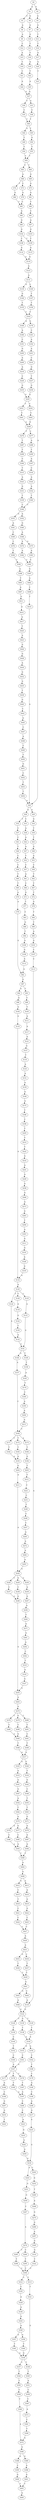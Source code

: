 strict digraph  {
	S0 -> S1 [ label = A ];
	S0 -> S2 [ label = G ];
	S1 -> S3 [ label = C ];
	S1 -> S4 [ label = G ];
	S2 -> S5 [ label = G ];
	S3 -> S6 [ label = A ];
	S4 -> S7 [ label = G ];
	S5 -> S8 [ label = G ];
	S6 -> S9 [ label = A ];
	S7 -> S10 [ label = G ];
	S8 -> S11 [ label = T ];
	S9 -> S12 [ label = C ];
	S10 -> S13 [ label = T ];
	S11 -> S14 [ label = T ];
	S12 -> S15 [ label = A ];
	S13 -> S16 [ label = T ];
	S14 -> S17 [ label = A ];
	S15 -> S18 [ label = T ];
	S16 -> S19 [ label = A ];
	S17 -> S20 [ label = G ];
	S18 -> S21 [ label = C ];
	S19 -> S22 [ label = T ];
	S20 -> S23 [ label = T ];
	S21 -> S24 [ label = A ];
	S22 -> S25 [ label = A ];
	S23 -> S26 [ label = A ];
	S24 -> S27 [ label = G ];
	S25 -> S27 [ label = G ];
	S26 -> S28 [ label = G ];
	S26 -> S29 [ label = A ];
	S27 -> S30 [ label = T ];
	S27 -> S31 [ label = G ];
	S28 -> S32 [ label = T ];
	S28 -> S33 [ label = C ];
	S29 -> S34 [ label = G ];
	S30 -> S35 [ label = C ];
	S31 -> S36 [ label = C ];
	S32 -> S37 [ label = C ];
	S33 -> S38 [ label = A ];
	S34 -> S39 [ label = T ];
	S35 -> S40 [ label = T ];
	S36 -> S40 [ label = T ];
	S37 -> S41 [ label = C ];
	S38 -> S42 [ label = A ];
	S39 -> S43 [ label = T ];
	S40 -> S44 [ label = G ];
	S40 -> S45 [ label = T ];
	S41 -> S46 [ label = T ];
	S42 -> S47 [ label = A ];
	S43 -> S48 [ label = G ];
	S44 -> S49 [ label = T ];
	S45 -> S50 [ label = G ];
	S46 -> S51 [ label = C ];
	S47 -> S52 [ label = T ];
	S48 -> S53 [ label = A ];
	S49 -> S54 [ label = T ];
	S50 -> S55 [ label = T ];
	S51 -> S56 [ label = C ];
	S52 -> S57 [ label = C ];
	S53 -> S58 [ label = C ];
	S54 -> S59 [ label = T ];
	S55 -> S59 [ label = T ];
	S56 -> S60 [ label = T ];
	S57 -> S61 [ label = A ];
	S58 -> S62 [ label = T ];
	S59 -> S63 [ label = C ];
	S59 -> S64 [ label = T ];
	S60 -> S65 [ label = T ];
	S61 -> S66 [ label = C ];
	S62 -> S67 [ label = T ];
	S63 -> S68 [ label = A ];
	S64 -> S69 [ label = G ];
	S65 -> S70 [ label = A ];
	S66 -> S71 [ label = G ];
	S67 -> S72 [ label = T ];
	S68 -> S73 [ label = C ];
	S68 -> S74 [ label = T ];
	S69 -> S75 [ label = G ];
	S70 -> S76 [ label = A ];
	S71 -> S77 [ label = T ];
	S72 -> S78 [ label = G ];
	S73 -> S79 [ label = G ];
	S74 -> S80 [ label = G ];
	S75 -> S81 [ label = G ];
	S76 -> S82 [ label = G ];
	S77 -> S83 [ label = C ];
	S78 -> S84 [ label = T ];
	S79 -> S85 [ label = C ];
	S80 -> S85 [ label = C ];
	S81 -> S86 [ label = T ];
	S82 -> S87 [ label = G ];
	S83 -> S88 [ label = G ];
	S84 -> S89 [ label = T ];
	S85 -> S90 [ label = A ];
	S86 -> S91 [ label = C ];
	S87 -> S92 [ label = A ];
	S87 -> S93 [ label = T ];
	S88 -> S94 [ label = T ];
	S89 -> S95 [ label = A ];
	S90 -> S96 [ label = G ];
	S91 -> S97 [ label = A ];
	S92 -> S98 [ label = A ];
	S93 -> S99 [ label = T ];
	S94 -> S100 [ label = G ];
	S95 -> S101 [ label = G ];
	S96 -> S102 [ label = G ];
	S97 -> S103 [ label = G ];
	S98 -> S104 [ label = G ];
	S99 -> S105 [ label = T ];
	S100 -> S106 [ label = G ];
	S101 -> S107 [ label = C ];
	S102 -> S108 [ label = C ];
	S102 -> S109 [ label = T ];
	S103 -> S109 [ label = T ];
	S104 -> S110 [ label = G ];
	S105 -> S111 [ label = A ];
	S106 -> S112 [ label = A ];
	S107 -> S113 [ label = C ];
	S108 -> S114 [ label = A ];
	S109 -> S115 [ label = A ];
	S110 -> S116 [ label = A ];
	S111 -> S117 [ label = A ];
	S112 -> S82 [ label = G ];
	S113 -> S118 [ label = A ];
	S114 -> S119 [ label = G ];
	S115 -> S119 [ label = G ];
	S116 -> S120 [ label = A ];
	S117 -> S121 [ label = A ];
	S118 -> S122 [ label = G ];
	S119 -> S123 [ label = A ];
	S120 -> S124 [ label = T ];
	S120 -> S125 [ label = C ];
	S120 -> S126 [ label = T ];
	S121 -> S127 [ label = G ];
	S122 -> S128 [ label = C ];
	S122 -> S129 [ label = T ];
	S122 -> S130 [ label = G ];
	S123 -> S131 [ label = A ];
	S124 -> S132 [ label = A ];
	S125 -> S133 [ label = A ];
	S126 -> S134 [ label = A ];
	S127 -> S135 [ label = T ];
	S128 -> S136 [ label = T ];
	S129 -> S137 [ label = T ];
	S130 -> S138 [ label = T ];
	S131 -> S139 [ label = G ];
	S131 -> S140 [ label = C ];
	S132 -> S141 [ label = G ];
	S133 -> S141 [ label = G ];
	S134 -> S142 [ label = G ];
	S135 -> S143 [ label = A ];
	S136 -> S144 [ label = C ];
	S137 -> S145 [ label = A ];
	S138 -> S145 [ label = A ];
	S139 -> S146 [ label = G ];
	S140 -> S147 [ label = T ];
	S141 -> S148 [ label = G ];
	S141 -> S149 [ label = T ];
	S142 -> S150 [ label = T ];
	S143 -> S151 [ label = A ];
	S144 -> S152 [ label = T ];
	S145 -> S153 [ label = G ];
	S145 -> S154 [ label = A ];
	S146 -> S155 [ label = T ];
	S147 -> S156 [ label = T ];
	S148 -> S157 [ label = A ];
	S149 -> S158 [ label = T ];
	S150 -> S132 [ label = A ];
	S151 -> S159 [ label = A ];
	S152 -> S160 [ label = C ];
	S153 -> S161 [ label = C ];
	S154 -> S162 [ label = C ];
	S155 -> S163 [ label = C ];
	S156 -> S163 [ label = C ];
	S157 -> S164 [ label = C ];
	S158 -> S165 [ label = A ];
	S159 -> S166 [ label = G ];
	S160 -> S167 [ label = A ];
	S161 -> S167 [ label = A ];
	S162 -> S168 [ label = T ];
	S163 -> S169 [ label = A ];
	S163 -> S170 [ label = G ];
	S164 -> S171 [ label = C ];
	S164 -> S172 [ label = T ];
	S164 -> S173 [ label = A ];
	S165 -> S174 [ label = T ];
	S166 -> S175 [ label = A ];
	S167 -> S176 [ label = C ];
	S167 -> S177 [ label = T ];
	S167 -> S178 [ label = T ];
	S168 -> S179 [ label = C ];
	S169 -> S180 [ label = A ];
	S170 -> S181 [ label = C ];
	S171 -> S182 [ label = T ];
	S172 -> S183 [ label = T ];
	S173 -> S184 [ label = T ];
	S174 -> S185 [ label = C ];
	S175 -> S186 [ label = T ];
	S176 -> S187 [ label = T ];
	S177 -> S188 [ label = A ];
	S178 -> S189 [ label = T ];
	S179 -> S190 [ label = A ];
	S180 -> S191 [ label = C ];
	S181 -> S192 [ label = A ];
	S182 -> S193 [ label = A ];
	S183 -> S193 [ label = A ];
	S184 -> S194 [ label = G ];
	S185 -> S195 [ label = A ];
	S186 -> S196 [ label = C ];
	S187 -> S197 [ label = A ];
	S188 -> S198 [ label = C ];
	S189 -> S197 [ label = A ];
	S190 -> S199 [ label = C ];
	S191 -> S200 [ label = G ];
	S192 -> S201 [ label = A ];
	S193 -> S202 [ label = G ];
	S194 -> S203 [ label = T ];
	S195 -> S204 [ label = A ];
	S196 -> S205 [ label = T ];
	S197 -> S206 [ label = C ];
	S198 -> S207 [ label = G ];
	S199 -> S208 [ label = A ];
	S200 -> S209 [ label = A ];
	S201 -> S210 [ label = C ];
	S202 -> S211 [ label = A ];
	S203 -> S212 [ label = T ];
	S204 -> S213 [ label = A ];
	S205 -> S214 [ label = T ];
	S206 -> S215 [ label = C ];
	S207 -> S216 [ label = G ];
	S208 -> S217 [ label = G ];
	S209 -> S218 [ label = A ];
	S210 -> S219 [ label = G ];
	S211 -> S220 [ label = A ];
	S212 -> S221 [ label = C ];
	S213 -> S164 [ label = C ];
	S214 -> S222 [ label = T ];
	S215 -> S223 [ label = A ];
	S216 -> S224 [ label = T ];
	S217 -> S225 [ label = A ];
	S218 -> S226 [ label = C ];
	S219 -> S227 [ label = T ];
	S220 -> S228 [ label = C ];
	S220 -> S229 [ label = A ];
	S220 -> S230 [ label = G ];
	S221 -> S231 [ label = C ];
	S222 -> S232 [ label = G ];
	S223 -> S233 [ label = G ];
	S225 -> S234 [ label = G ];
	S226 -> S235 [ label = G ];
	S227 -> S236 [ label = G ];
	S228 -> S237 [ label = C ];
	S229 -> S238 [ label = C ];
	S230 -> S239 [ label = A ];
	S231 -> S240 [ label = T ];
	S232 -> S241 [ label = A ];
	S233 -> S242 [ label = A ];
	S234 -> S243 [ label = G ];
	S234 -> S244 [ label = C ];
	S235 -> S245 [ label = G ];
	S236 -> S245 [ label = G ];
	S237 -> S246 [ label = G ];
	S238 -> S246 [ label = G ];
	S239 -> S247 [ label = G ];
	S240 -> S248 [ label = C ];
	S241 -> S249 [ label = A ];
	S242 -> S250 [ label = A ];
	S243 -> S251 [ label = G ];
	S244 -> S252 [ label = G ];
	S245 -> S253 [ label = T ];
	S245 -> S254 [ label = C ];
	S246 -> S255 [ label = G ];
	S247 -> S256 [ label = A ];
	S248 -> S257 [ label = C ];
	S249 -> S258 [ label = G ];
	S250 -> S234 [ label = G ];
	S251 -> S259 [ label = G ];
	S252 -> S260 [ label = T ];
	S253 -> S261 [ label = C ];
	S254 -> S262 [ label = C ];
	S255 -> S263 [ label = A ];
	S256 -> S264 [ label = T ];
	S257 -> S265 [ label = A ];
	S258 -> S266 [ label = G ];
	S259 -> S267 [ label = C ];
	S260 -> S268 [ label = A ];
	S261 -> S269 [ label = G ];
	S262 -> S269 [ label = G ];
	S263 -> S270 [ label = A ];
	S264 -> S271 [ label = A ];
	S265 -> S272 [ label = A ];
	S266 -> S273 [ label = G ];
	S267 -> S274 [ label = A ];
	S268 -> S275 [ label = G ];
	S269 -> S276 [ label = T ];
	S269 -> S277 [ label = C ];
	S270 -> S278 [ label = C ];
	S270 -> S279 [ label = G ];
	S270 -> S280 [ label = T ];
	S271 -> S281 [ label = G ];
	S272 -> S282 [ label = A ];
	S273 -> S283 [ label = G ];
	S274 -> S284 [ label = C ];
	S274 -> S285 [ label = T ];
	S275 -> S286 [ label = G ];
	S276 -> S287 [ label = T ];
	S277 -> S288 [ label = A ];
	S278 -> S289 [ label = T ];
	S279 -> S290 [ label = T ];
	S280 -> S291 [ label = T ];
	S281 -> S292 [ label = A ];
	S282 -> S293 [ label = A ];
	S283 -> S294 [ label = T ];
	S284 -> S295 [ label = T ];
	S285 -> S296 [ label = T ];
	S286 -> S297 [ label = A ];
	S287 -> S298 [ label = T ];
	S288 -> S299 [ label = T ];
	S289 -> S300 [ label = G ];
	S290 -> S300 [ label = G ];
	S291 -> S301 [ label = C ];
	S292 -> S302 [ label = C ];
	S293 -> S220 [ label = A ];
	S294 -> S303 [ label = A ];
	S295 -> S304 [ label = C ];
	S296 -> S304 [ label = C ];
	S297 -> S305 [ label = G ];
	S298 -> S306 [ label = C ];
	S299 -> S307 [ label = A ];
	S300 -> S308 [ label = T ];
	S301 -> S309 [ label = T ];
	S302 -> S310 [ label = T ];
	S303 -> S311 [ label = G ];
	S304 -> S312 [ label = C ];
	S304 -> S313 [ label = T ];
	S305 -> S314 [ label = G ];
	S306 -> S315 [ label = T ];
	S307 -> S316 [ label = C ];
	S308 -> S317 [ label = A ];
	S309 -> S317 [ label = A ];
	S310 -> S318 [ label = A ];
	S311 -> S319 [ label = G ];
	S312 -> S320 [ label = C ];
	S313 -> S321 [ label = T ];
	S314 -> S322 [ label = T ];
	S315 -> S323 [ label = A ];
	S316 -> S324 [ label = A ];
	S317 -> S325 [ label = A ];
	S317 -> S326 [ label = G ];
	S318 -> S327 [ label = G ];
	S319 -> S328 [ label = A ];
	S320 -> S329 [ label = A ];
	S321 -> S330 [ label = G ];
	S322 -> S304 [ label = C ];
	S323 -> S331 [ label = G ];
	S324 -> S332 [ label = A ];
	S325 -> S333 [ label = A ];
	S326 -> S334 [ label = T ];
	S327 -> S255 [ label = G ];
	S328 -> S335 [ label = G ];
	S329 -> S336 [ label = A ];
	S330 -> S337 [ label = C ];
	S330 -> S338 [ label = T ];
	S331 -> S339 [ label = T ];
	S332 -> S340 [ label = T ];
	S333 -> S341 [ label = A ];
	S334 -> S342 [ label = G ];
	S335 -> S116 [ label = A ];
	S336 -> S343 [ label = A ];
	S337 -> S344 [ label = T ];
	S338 -> S345 [ label = T ];
	S339 -> S346 [ label = C ];
	S340 -> S346 [ label = C ];
	S341 -> S347 [ label = G ];
	S342 -> S348 [ label = C ];
	S343 -> S349 [ label = A ];
	S344 -> S350 [ label = T ];
	S345 -> S351 [ label = A ];
	S346 -> S352 [ label = A ];
	S346 -> S353 [ label = G ];
	S347 -> S354 [ label = A ];
	S348 -> S355 [ label = T ];
	S349 -> S356 [ label = G ];
	S349 -> S357 [ label = A ];
	S350 -> S358 [ label = T ];
	S351 -> S359 [ label = C ];
	S352 -> S360 [ label = G ];
	S353 -> S361 [ label = A ];
	S354 -> S362 [ label = T ];
	S355 -> S363 [ label = T ];
	S356 -> S364 [ label = T ];
	S357 -> S365 [ label = T ];
	S358 -> S366 [ label = T ];
	S359 -> S367 [ label = C ];
	S360 -> S368 [ label = A ];
	S361 -> S369 [ label = C ];
	S362 -> S370 [ label = A ];
	S363 -> S371 [ label = G ];
	S364 -> S330 [ label = G ];
	S365 -> S330 [ label = G ];
	S366 -> S372 [ label = A ];
	S367 -> S373 [ label = A ];
	S368 -> S374 [ label = A ];
	S368 -> S375 [ label = G ];
	S369 -> S376 [ label = C ];
	S370 -> S377 [ label = G ];
	S370 -> S378 [ label = A ];
	S371 -> S379 [ label = A ];
	S372 -> S380 [ label = G ];
	S373 -> S381 [ label = C ];
	S374 -> S382 [ label = A ];
	S375 -> S383 [ label = A ];
	S376 -> S384 [ label = T ];
	S377 -> S385 [ label = C ];
	S378 -> S386 [ label = C ];
	S379 -> S387 [ label = A ];
	S380 -> S388 [ label = A ];
	S380 -> S389 [ label = G ];
	S381 -> S390 [ label = T ];
	S382 -> S391 [ label = C ];
	S383 -> S391 [ label = C ];
	S384 -> S392 [ label = C ];
	S385 -> S393 [ label = A ];
	S386 -> S393 [ label = A ];
	S387 -> S394 [ label = A ];
	S388 -> S395 [ label = C ];
	S389 -> S396 [ label = A ];
	S390 -> S372 [ label = A ];
	S391 -> S397 [ label = G ];
	S392 -> S398 [ label = A ];
	S393 -> S399 [ label = T ];
	S394 -> S399 [ label = T ];
	S395 -> S400 [ label = G ];
	S396 -> S401 [ label = G ];
	S397 -> S402 [ label = A ];
	S398 -> S403 [ label = T ];
	S399 -> S404 [ label = A ];
	S400 -> S405 [ label = T ];
	S401 -> S405 [ label = T ];
	S402 -> S406 [ label = C ];
	S403 -> S407 [ label = A ];
	S404 -> S408 [ label = G ];
	S405 -> S409 [ label = A ];
	S406 -> S410 [ label = T ];
	S407 -> S411 [ label = G ];
	S408 -> S412 [ label = G ];
	S408 -> S413 [ label = A ];
	S410 -> S26 [ label = A ];
	S411 -> S414 [ label = A ];
	S412 -> S415 [ label = C ];
	S413 -> S416 [ label = A ];
	S414 -> S417 [ label = A ];
	S415 -> S418 [ label = T ];
	S416 -> S419 [ label = G ];
	S417 -> S420 [ label = T ];
	S418 -> S421 [ label = C ];
	S419 -> S422 [ label = G ];
	S420 -> S423 [ label = A ];
	S421 -> S424 [ label = C ];
	S422 -> S425 [ label = C ];
	S423 -> S426 [ label = G ];
	S424 -> S427 [ label = C ];
	S425 -> S427 [ label = C ];
	S426 -> S428 [ label = G ];
	S427 -> S429 [ label = A ];
	S428 -> S430 [ label = A ];
	S429 -> S431 [ label = A ];
	S430 -> S432 [ label = G ];
	S431 -> S433 [ label = G ];
	S431 -> S434 [ label = C ];
	S432 -> S435 [ label = G ];
	S433 -> S436 [ label = T ];
	S434 -> S437 [ label = T ];
	S435 -> S438 [ label = T ];
	S436 -> S439 [ label = T ];
	S437 -> S439 [ label = T ];
	S438 -> S440 [ label = G ];
	S439 -> S441 [ label = G ];
	S440 -> S442 [ label = C ];
	S441 -> S443 [ label = G ];
	S441 -> S444 [ label = C ];
	S442 -> S445 [ label = A ];
	S443 -> S446 [ label = A ];
	S444 -> S118 [ label = A ];
	S445 -> S447 [ label = C ];
	S446 -> S122 [ label = G ];
	S447 -> S448 [ label = A ];
	S448 -> S449 [ label = C ];
	S449 -> S450 [ label = T ];
	S450 -> S451 [ label = G ];
	S451 -> S452 [ label = C ];
	S452 -> S453 [ label = T ];
	S453 -> S454 [ label = T ];
	S454 -> S26 [ label = A ];
}
